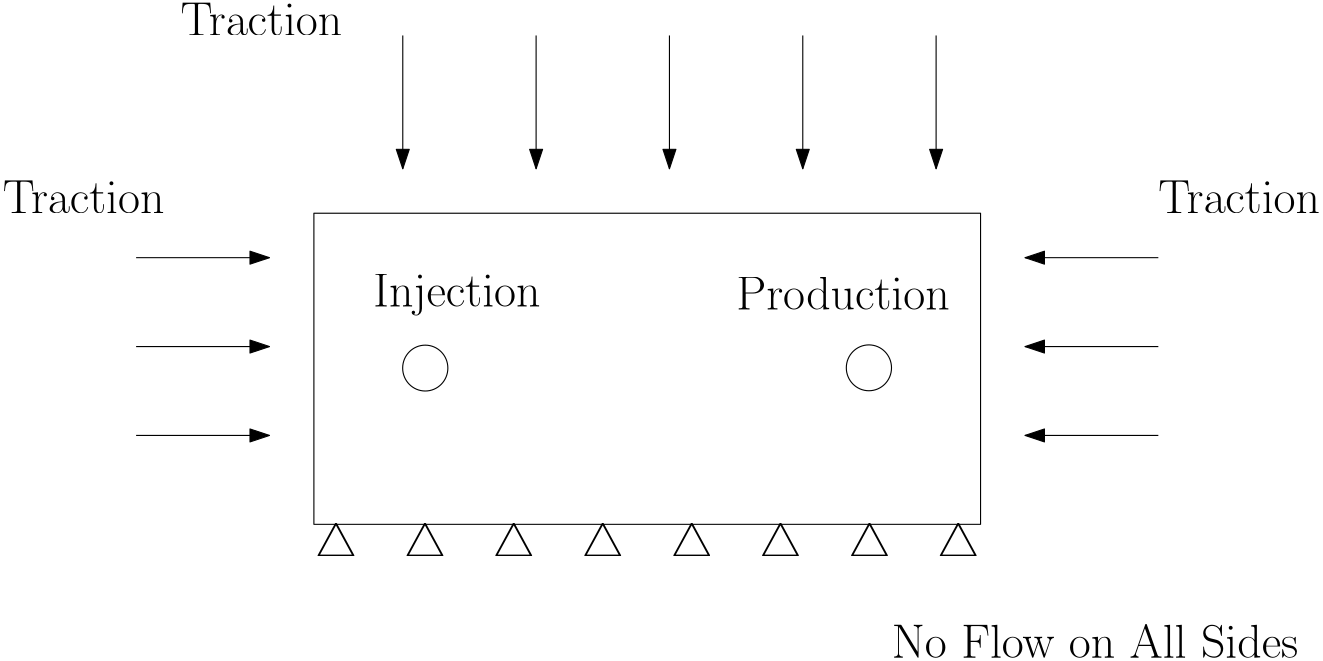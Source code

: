 <?xml version="1.0"?>
<!DOCTYPE ipe SYSTEM "ipe.dtd">
<ipe version="70212" creator="Ipe 7.2.12">
<info created="D:20200119000009" modified="D:20200119000009"/>
<ipestyle name="basic">
<symbol name="arrow/arc(spx)">
<path stroke="sym-stroke" fill="sym-stroke" pen="sym-pen">
0 0 m
-1 0.333 l
-1 -0.333 l
h
</path>
</symbol>
<symbol name="arrow/farc(spx)">
<path stroke="sym-stroke" fill="white" pen="sym-pen">
0 0 m
-1 0.333 l
-1 -0.333 l
h
</path>
</symbol>
<symbol name="arrow/ptarc(spx)">
<path stroke="sym-stroke" fill="sym-stroke" pen="sym-pen">
0 0 m
-1 0.333 l
-0.8 0 l
-1 -0.333 l
h
</path>
</symbol>
<symbol name="arrow/fptarc(spx)">
<path stroke="sym-stroke" fill="white" pen="sym-pen">
0 0 m
-1 0.333 l
-0.8 0 l
-1 -0.333 l
h
</path>
</symbol>
<symbol name="mark/circle(sx)" transformations="translations">
<path fill="sym-stroke">
0.6 0 0 0.6 0 0 e
0.4 0 0 0.4 0 0 e
</path>
</symbol>
<symbol name="mark/disk(sx)" transformations="translations">
<path fill="sym-stroke">
0.6 0 0 0.6 0 0 e
</path>
</symbol>
<symbol name="mark/fdisk(sfx)" transformations="translations">
<group>
<path fill="sym-fill">
0.5 0 0 0.5 0 0 e
</path>
<path fill="sym-stroke" fillrule="eofill">
0.6 0 0 0.6 0 0 e
0.4 0 0 0.4 0 0 e
</path>
</group>
</symbol>
<symbol name="mark/box(sx)" transformations="translations">
<path fill="sym-stroke" fillrule="eofill">
-0.6 -0.6 m
0.6 -0.6 l
0.6 0.6 l
-0.6 0.6 l
h
-0.4 -0.4 m
0.4 -0.4 l
0.4 0.4 l
-0.4 0.4 l
h
</path>
</symbol>
<symbol name="mark/square(sx)" transformations="translations">
<path fill="sym-stroke">
-0.6 -0.6 m
0.6 -0.6 l
0.6 0.6 l
-0.6 0.6 l
h
</path>
</symbol>
<symbol name="mark/fsquare(sfx)" transformations="translations">
<group>
<path fill="sym-fill">
-0.5 -0.5 m
0.5 -0.5 l
0.5 0.5 l
-0.5 0.5 l
h
</path>
<path fill="sym-stroke" fillrule="eofill">
-0.6 -0.6 m
0.6 -0.6 l
0.6 0.6 l
-0.6 0.6 l
h
-0.4 -0.4 m
0.4 -0.4 l
0.4 0.4 l
-0.4 0.4 l
h
</path>
</group>
</symbol>
<symbol name="mark/cross(sx)" transformations="translations">
<group>
<path fill="sym-stroke">
-0.43 -0.57 m
0.57 0.43 l
0.43 0.57 l
-0.57 -0.43 l
h
</path>
<path fill="sym-stroke">
-0.43 0.57 m
0.57 -0.43 l
0.43 -0.57 l
-0.57 0.43 l
h
</path>
</group>
</symbol>
<symbol name="arrow/fnormal(spx)">
<path stroke="sym-stroke" fill="white" pen="sym-pen">
0 0 m
-1 0.333 l
-1 -0.333 l
h
</path>
</symbol>
<symbol name="arrow/pointed(spx)">
<path stroke="sym-stroke" fill="sym-stroke" pen="sym-pen">
0 0 m
-1 0.333 l
-0.8 0 l
-1 -0.333 l
h
</path>
</symbol>
<symbol name="arrow/fpointed(spx)">
<path stroke="sym-stroke" fill="white" pen="sym-pen">
0 0 m
-1 0.333 l
-0.8 0 l
-1 -0.333 l
h
</path>
</symbol>
<symbol name="arrow/linear(spx)">
<path stroke="sym-stroke" pen="sym-pen">
-1 0.333 m
0 0 l
-1 -0.333 l
</path>
</symbol>
<symbol name="arrow/fdouble(spx)">
<path stroke="sym-stroke" fill="white" pen="sym-pen">
0 0 m
-1 0.333 l
-1 -0.333 l
h
-1 0 m
-2 0.333 l
-2 -0.333 l
h
</path>
</symbol>
<symbol name="arrow/double(spx)">
<path stroke="sym-stroke" fill="sym-stroke" pen="sym-pen">
0 0 m
-1 0.333 l
-1 -0.333 l
h
-1 0 m
-2 0.333 l
-2 -0.333 l
h
</path>
</symbol>
<pen name="heavier" value="0.8"/>
<pen name="fat" value="1.2"/>
<pen name="ultrafat" value="2"/>
<symbolsize name="large" value="5"/>
<symbolsize name="small" value="2"/>
<symbolsize name="tiny" value="1.1"/>
<arrowsize name="large" value="10"/>
<arrowsize name="small" value="5"/>
<arrowsize name="tiny" value="3"/>
<color name="red" value="1 0 0"/>
<color name="green" value="0 1 0"/>
<color name="blue" value="0 0 1"/>
<color name="yellow" value="1 1 0"/>
<color name="orange" value="1 0.647 0"/>
<color name="gold" value="1 0.843 0"/>
<color name="purple" value="0.627 0.125 0.941"/>
<color name="gray" value="0.745"/>
<color name="brown" value="0.647 0.165 0.165"/>
<color name="navy" value="0 0 0.502"/>
<color name="pink" value="1 0.753 0.796"/>
<color name="seagreen" value="0.18 0.545 0.341"/>
<color name="turquoise" value="0.251 0.878 0.816"/>
<color name="violet" value="0.933 0.51 0.933"/>
<color name="darkblue" value="0 0 0.545"/>
<color name="darkcyan" value="0 0.545 0.545"/>
<color name="darkgray" value="0.663"/>
<color name="darkgreen" value="0 0.392 0"/>
<color name="darkmagenta" value="0.545 0 0.545"/>
<color name="darkorange" value="1 0.549 0"/>
<color name="darkred" value="0.545 0 0"/>
<color name="lightblue" value="0.678 0.847 0.902"/>
<color name="lightcyan" value="0.878 1 1"/>
<color name="lightgray" value="0.827"/>
<color name="lightgreen" value="0.565 0.933 0.565"/>
<color name="lightyellow" value="1 1 0.878"/>
<dashstyle name="dashed" value="[4] 0"/>
<dashstyle name="dotted" value="[1 3] 0"/>
<dashstyle name="dash dotted" value="[4 2 1 2] 0"/>
<dashstyle name="dash dot dotted" value="[4 2 1 2 1 2] 0"/>
<textsize name="large" value="\large"/>
<textsize name="Large" value="\Large"/>
<textsize name="LARGE" value="\LARGE"/>
<textsize name="huge" value="\huge"/>
<textsize name="Huge" value="\Huge"/>
<textsize name="small" value="\small"/>
<textsize name="footnote" value="\footnotesize"/>
<textsize name="tiny" value="\tiny"/>
<textstyle name="center" begin="\begin{center}" end="\end{center}"/>
<textstyle name="itemize" begin="\begin{itemize}" end="\end{itemize}"/>
<textstyle name="item" begin="\begin{itemize}\item{}" end="\end{itemize}"/>
<gridsize name="4 pts" value="4"/>
<gridsize name="8 pts (~3 mm)" value="8"/>
<gridsize name="16 pts (~6 mm)" value="16"/>
<gridsize name="32 pts (~12 mm)" value="32"/>
<gridsize name="10 pts (~3.5 mm)" value="10"/>
<gridsize name="20 pts (~7 mm)" value="20"/>
<gridsize name="14 pts (~5 mm)" value="14"/>
<gridsize name="28 pts (~10 mm)" value="28"/>
<gridsize name="56 pts (~20 mm)" value="56"/>
<anglesize name="90 deg" value="90"/>
<anglesize name="60 deg" value="60"/>
<anglesize name="45 deg" value="45"/>
<anglesize name="30 deg" value="30"/>
<anglesize name="22.5 deg" value="22.5"/>
<opacity name="10%" value="0.1"/>
<opacity name="30%" value="0.3"/>
<opacity name="50%" value="0.5"/>
<opacity name="75%" value="0.75"/>
<tiling name="falling" angle="-60" step="4" width="1"/>
<tiling name="rising" angle="30" step="4" width="1"/>
</ipestyle>
<page>
<layer name="alpha"/>
<view layers="alpha" active="alpha"/>
<path layer="alpha" matrix="0.9375 0 0 0.875 8 80" stroke="black">
128 768 m
128 640 l
384 640 l
384 768 l
h
</path>
<text matrix="1 0 0 1 32.3417 -139.534" transformations="translations" pos="96 768" stroke="black" type="label" width="15.303" height="11.953" depth="3.35" valign="baseline" size="LARGE" style="math">\triangle</text>
<text matrix="1 0 0 1 64.3417 -139.534" transformations="translations" pos="96 768" stroke="black" type="label" width="15.303" height="11.953" depth="3.35" valign="baseline" size="LARGE" style="math">\triangle</text>
<text matrix="1 0 0 1 96.3417 -139.534" transformations="translations" pos="96 768" stroke="black" type="label" width="15.303" height="11.953" depth="3.35" valign="baseline" size="LARGE" style="math">\triangle</text>
<text matrix="1 0 0 1 128.342 -139.534" transformations="translations" pos="96 768" stroke="black" type="label" width="15.303" height="11.953" depth="3.35" valign="baseline" size="LARGE" style="math">\triangle</text>
<text matrix="1 0 0 1 160.342 -139.534" transformations="translations" pos="96 768" stroke="black" type="label" width="15.303" height="11.953" depth="3.35" valign="baseline" size="LARGE" style="math">\triangle</text>
<text matrix="1 0 0 1 192.342 -139.534" transformations="translations" pos="96 768" stroke="black" type="label" width="15.303" height="11.953" depth="3.35" valign="baseline" size="LARGE" style="math">\triangle</text>
<text matrix="1 0 0 1 224.342 -139.534" transformations="translations" pos="96 768" stroke="black" type="label" width="15.303" height="11.953" depth="3.35" valign="baseline" size="LARGE" style="math">\triangle</text>
<text matrix="1 0 0 1 256.342 -139.534" transformations="translations" pos="96 768" stroke="black" type="label" width="15.303" height="11.953" depth="3.35" valign="baseline" size="LARGE" style="math">\triangle</text>
<path stroke="black" arrow="normal/normal">
64 704 m
112 704 l
</path>
<path matrix="1 0 0 1 0 -32" stroke="black" arrow="normal/normal">
64 704 m
112 704 l
</path>
<path matrix="1 0 0 1 0 32" stroke="black" arrow="normal/normal">
64 704 m
112 704 l
</path>
<path matrix="1 0 0 1 320 32" stroke="black" rarrow="normal/normal">
64 704 m
112 704 l
</path>
<path matrix="1 0 0 1 320 0" stroke="black" rarrow="normal/normal">
64 704 m
112 704 l
</path>
<path matrix="1 0 0 1 320 -32" stroke="black" rarrow="normal/normal">
64 704 m
112 704 l
</path>
<path stroke="black" arrow="normal/normal">
160 816 m
160 768 l
</path>
<path matrix="1 0 0 1 48 0" stroke="black" arrow="normal/normal">
160 816 m
160 768 l
</path>
<path matrix="1 0 0 1 96 0" stroke="black" arrow="normal/normal">
160 816 m
160 768 l
</path>
<path matrix="1 0 0 1 144 0" stroke="black" arrow="normal/normal">
160 816 m
160 768 l
</path>
<path matrix="1 0 0 1 192 0" stroke="black" arrow="normal/normal">
160 816 m
160 768 l
</path>
<text matrix="1 0 0 1 48 32" transformations="translations" pos="32 784" stroke="black" type="label" width="58.216" height="11.761" depth="0" valign="baseline" size="LARGE">Traction</text>
<text matrix="1 0 0 1 -16 -32" transformations="translations" pos="32 784" stroke="black" type="label" width="58.216" height="11.761" depth="0" valign="baseline" size="LARGE">Traction</text>
<text matrix="1 0 0 1 400 -32" transformations="translations" pos="32 784" stroke="black" type="label" width="58.216" height="11.761" depth="0" valign="baseline" size="LARGE">Traction</text>
<text matrix="1 0 0 1 -16 0" transformations="translations" pos="352 592" stroke="black" type="label" width="146.512" height="11.955" depth="0" valign="baseline" size="LARGE">No Flow on All Sides</text>
<path matrix="0.508412 0 0 0.515932 86.7476 341.29" stroke="black">
16 0 0 16 160 688 e
</path>
<path matrix="0.508412 0 0 0.515932 246.462 341.384" stroke="black">
16 0 0 16 160 688 e
</path>
<text matrix="1 0 0 1 -15.252 -7.21256" transformations="translations" pos="164.625 725.599" stroke="black" type="label" width="60.258" height="11.76" depth="3.35" valign="baseline" size="LARGE">Injection</text>
<text matrix="1 0 0 1 115.38 -8.29778" transformations="translations" pos="164.625 725.599" stroke="black" type="label" width="76.926" height="11.955" depth="0" valign="baseline" size="LARGE">Production</text>
</page>
</ipe>
